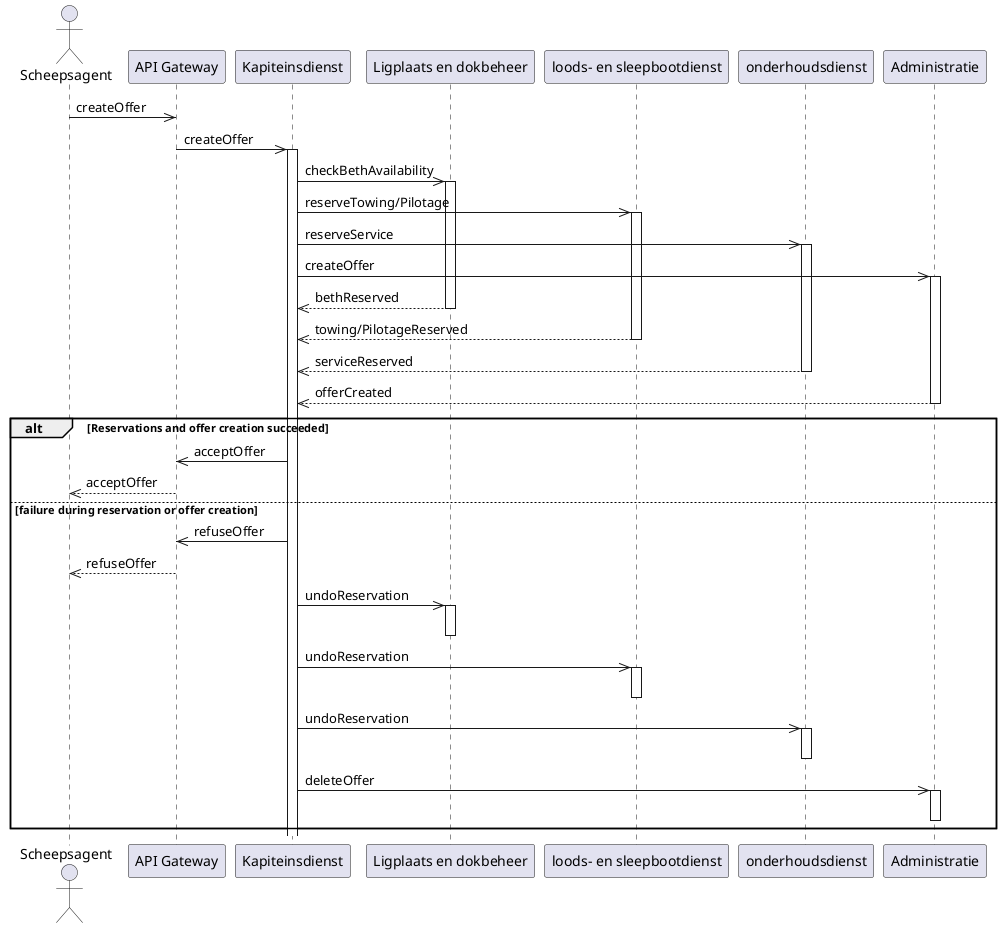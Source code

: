 @startuml aanmelding van een binnenvaart

actor Scheepsagent
Scheepsagent ->> "API Gateway": createOffer
"API Gateway" ->> Kapiteinsdienst: createOffer
activate Kapiteinsdienst

Kapiteinsdienst ->> "Ligplaats en dokbeheer": checkBethAvailability
activate "Ligplaats en dokbeheer"
Kapiteinsdienst ->> "loods- en sleepbootdienst": reserveTowing/Pilotage
activate "loods- en sleepbootdienst"
Kapiteinsdienst ->> onderhoudsdienst: reserveService
activate "onderhoudsdienst"
Kapiteinsdienst ->> Administratie: createOffer
activate "Administratie"

Kapiteinsdienst <<-- "Ligplaats en dokbeheer": bethReserved
deactivate "Ligplaats en dokbeheer"
Kapiteinsdienst <<-- "loods- en sleepbootdienst": towing/PilotageReserved
deactivate "loods- en sleepbootdienst"
Kapiteinsdienst <<-- onderhoudsdienst: serviceReserved
deactivate "onderhoudsdienst"
Kapiteinsdienst <<-- Administratie: offerCreated
deactivate "Administratie"

alt Reservations and offer creation succeeded
    Kapiteinsdienst ->> "API Gateway": acceptOffer
    "API Gateway" -->> Scheepsagent: acceptOffer
else failure during reservation or offer creation
    Kapiteinsdienst ->> "API Gateway": refuseOffer
    "API Gateway" -->> Scheepsagent: refuseOffer
    Kapiteinsdienst ->> "Ligplaats en dokbeheer": undoReservation
    activate "Ligplaats en dokbeheer"
    deactivate "Ligplaats en dokbeheer"
    Kapiteinsdienst ->> "loods- en sleepbootdienst": undoReservation
    activate "loods- en sleepbootdienst"
    deactivate "loods- en sleepbootdienst"
    Kapiteinsdienst ->> "onderhoudsdienst": undoReservation
    activate "onderhoudsdienst"
    deactivate "onderhoudsdienst"
    Kapiteinsdienst ->> "Administratie": deleteOffer
    activate "Administratie"
    deactivate "Administratie"
end


@enduml